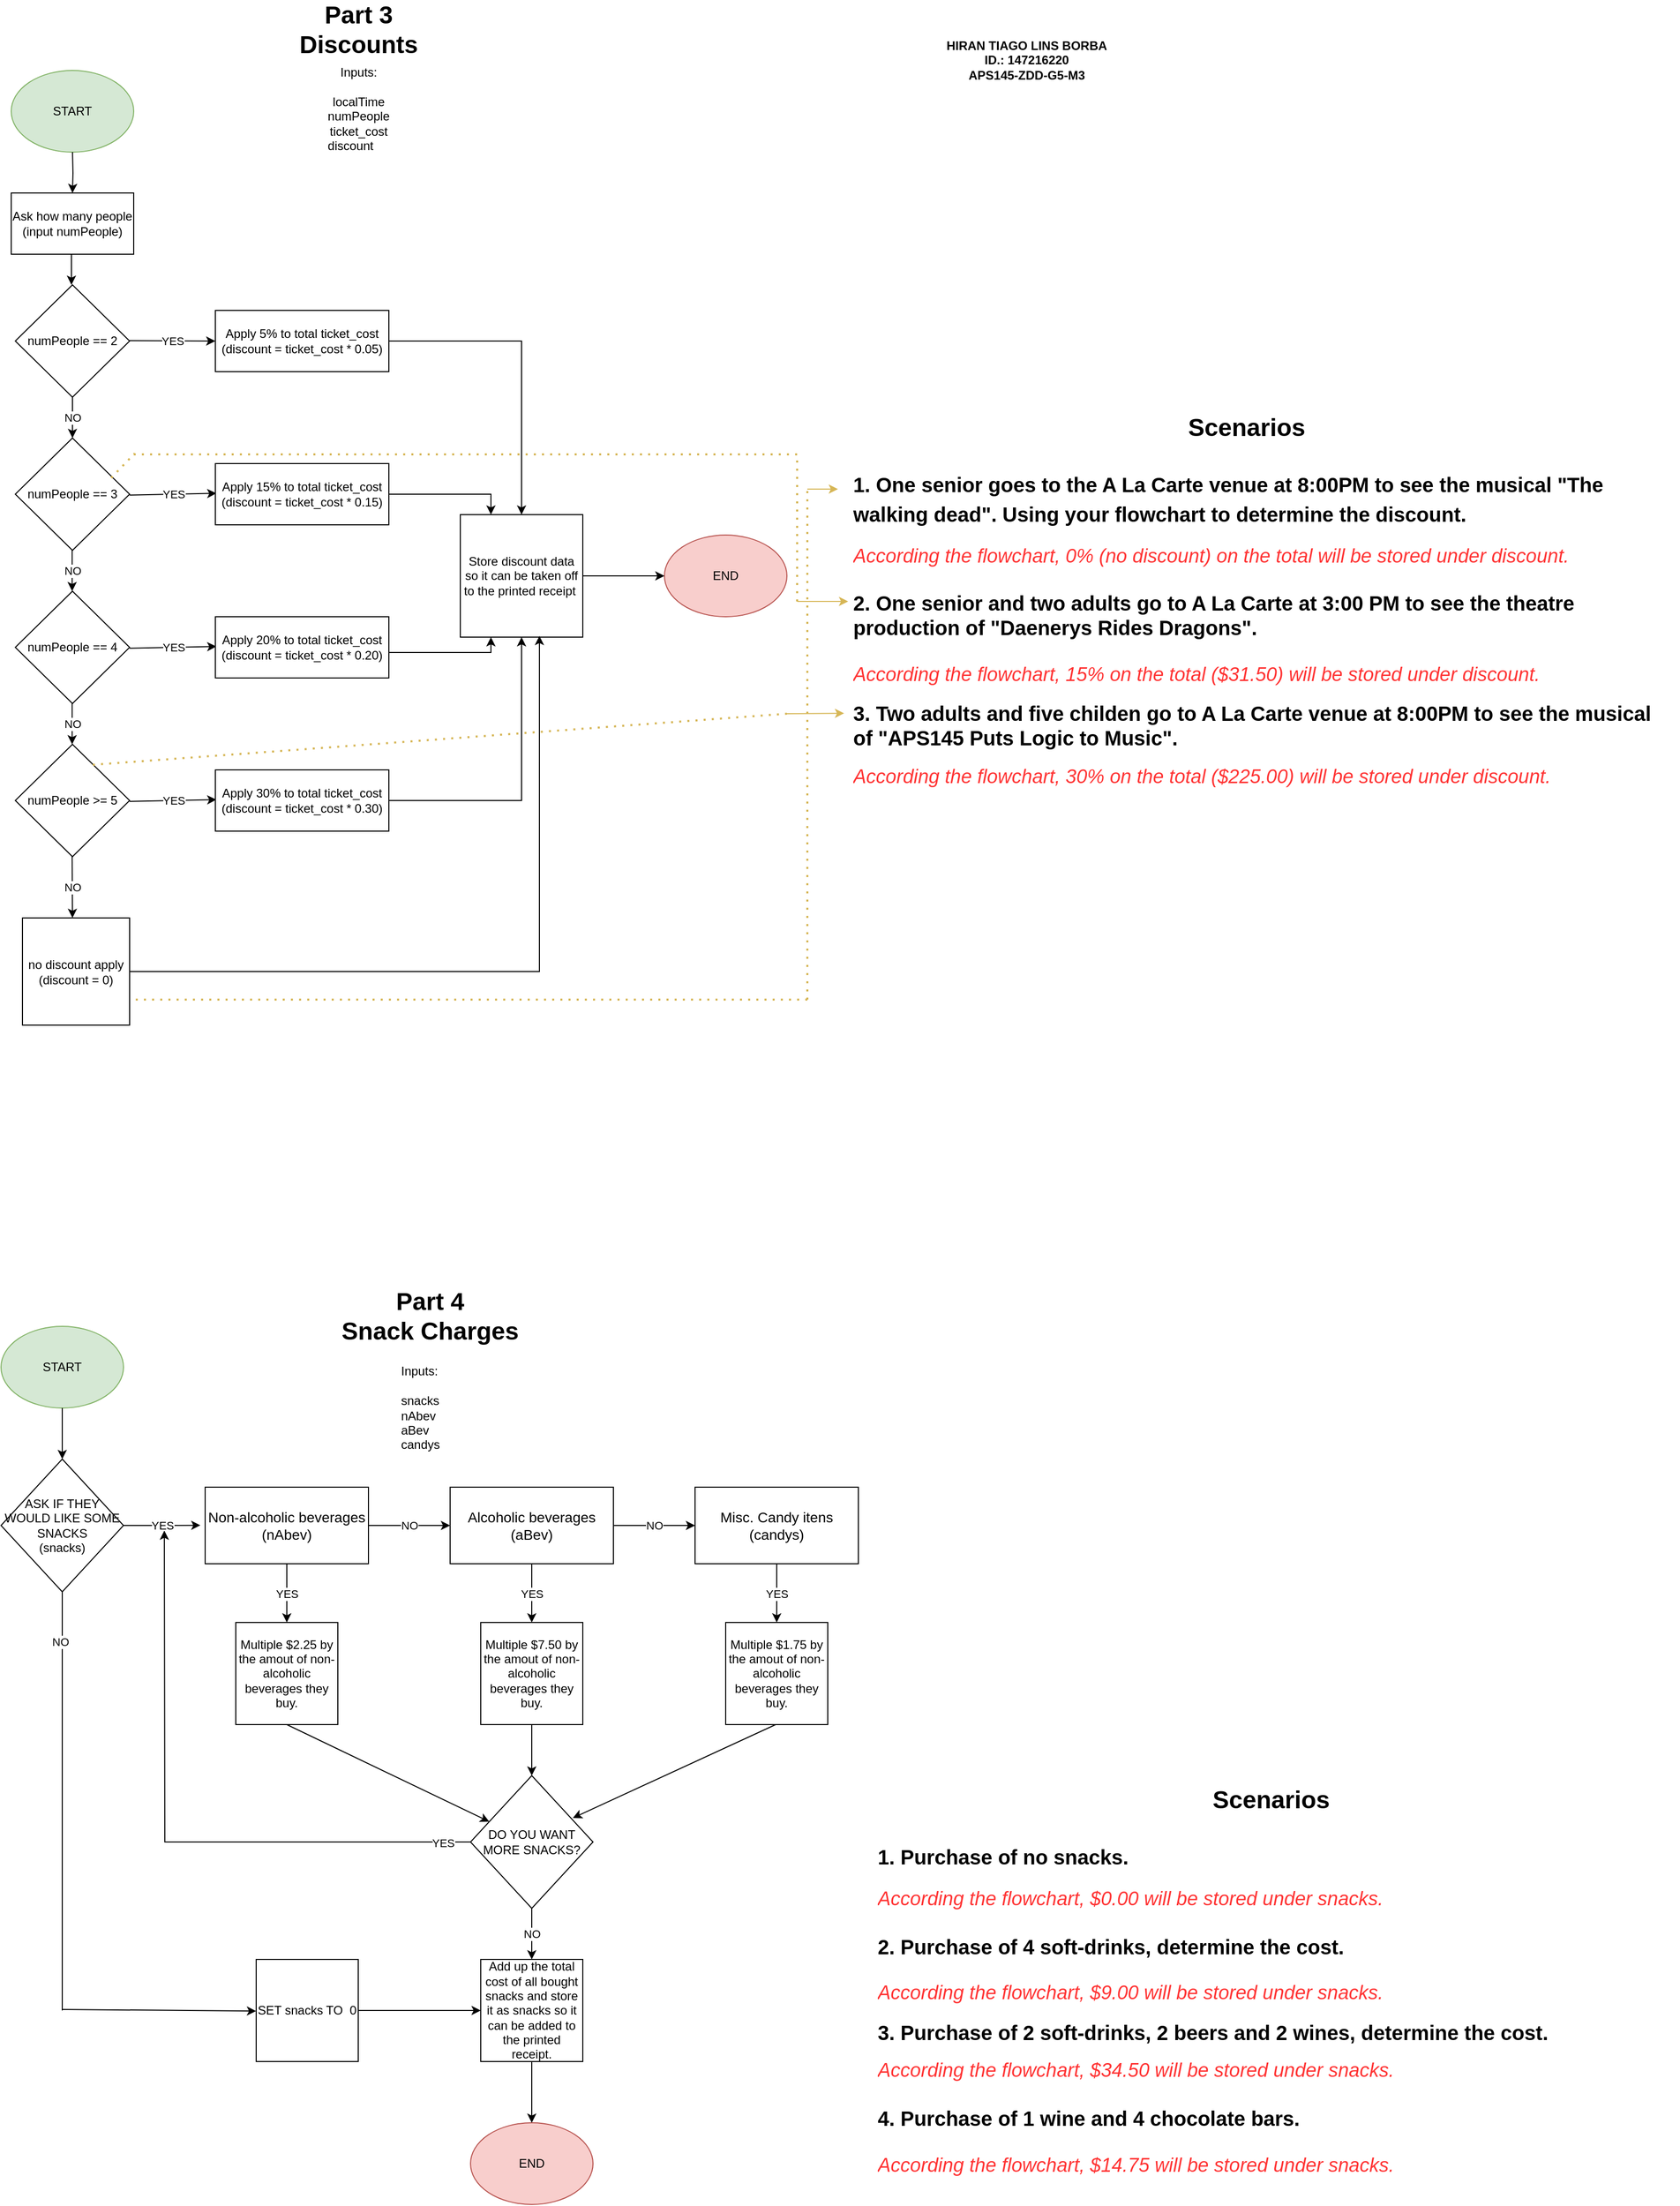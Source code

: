<mxfile version="21.4.0" type="device">
  <diagram name="Page-1" id="7goAfNgXgyfBGdVG2snB">
    <mxGraphModel dx="969" dy="679" grid="1" gridSize="10" guides="1" tooltips="1" connect="1" arrows="1" fold="1" page="1" pageScale="1" pageWidth="827" pageHeight="1169" math="0" shadow="0">
      <root>
        <mxCell id="0" />
        <mxCell id="1" parent="0" />
        <mxCell id="mHHDpfGU3PxfS-aLSx6O-90" value="" style="group" parent="1" vertex="1" connectable="0">
          <mxGeometry x="20" y="20" width="1610" height="995" as="geometry" />
        </mxCell>
        <mxCell id="mHHDpfGU3PxfS-aLSx6O-1" value="START" style="ellipse;whiteSpace=wrap;html=1;fillColor=#d5e8d4;strokeColor=#82b366;" parent="mHHDpfGU3PxfS-aLSx6O-90" vertex="1">
          <mxGeometry y="60" width="120" height="80" as="geometry" />
        </mxCell>
        <mxCell id="mHHDpfGU3PxfS-aLSx6O-64" style="edgeStyle=orthogonalEdgeStyle;rounded=0;orthogonalLoop=1;jettySize=auto;html=1;" parent="mHHDpfGU3PxfS-aLSx6O-90" edge="1">
          <mxGeometry relative="1" as="geometry">
            <mxPoint x="60" y="180" as="targetPoint" />
            <mxPoint x="60.048" y="140" as="sourcePoint" />
          </mxGeometry>
        </mxCell>
        <mxCell id="mHHDpfGU3PxfS-aLSx6O-5" value="Ask how many people (input numPeople)" style="rounded=0;whiteSpace=wrap;html=1;" parent="mHHDpfGU3PxfS-aLSx6O-90" vertex="1">
          <mxGeometry y="180" width="120" height="60" as="geometry" />
        </mxCell>
        <mxCell id="mHHDpfGU3PxfS-aLSx6O-6" value="numPeople == 2" style="rhombus;whiteSpace=wrap;html=1;" parent="mHHDpfGU3PxfS-aLSx6O-90" vertex="1">
          <mxGeometry x="4" y="270" width="112" height="110" as="geometry" />
        </mxCell>
        <mxCell id="mHHDpfGU3PxfS-aLSx6O-9" value="numPeople == 3" style="rhombus;whiteSpace=wrap;html=1;" parent="mHHDpfGU3PxfS-aLSx6O-90" vertex="1">
          <mxGeometry x="4" y="420" width="112" height="110" as="geometry" />
        </mxCell>
        <mxCell id="mHHDpfGU3PxfS-aLSx6O-11" value="numPeople == 4" style="rhombus;whiteSpace=wrap;html=1;" parent="mHHDpfGU3PxfS-aLSx6O-90" vertex="1">
          <mxGeometry x="4" y="570" width="112" height="110" as="geometry" />
        </mxCell>
        <mxCell id="mHHDpfGU3PxfS-aLSx6O-13" value="numPeople &amp;gt;= 5" style="rhombus;whiteSpace=wrap;html=1;" parent="mHHDpfGU3PxfS-aLSx6O-90" vertex="1">
          <mxGeometry x="4" y="720" width="112" height="110" as="geometry" />
        </mxCell>
        <mxCell id="mHHDpfGU3PxfS-aLSx6O-18" value="" style="endArrow=classic;html=1;rounded=0;" parent="mHHDpfGU3PxfS-aLSx6O-90" edge="1">
          <mxGeometry width="50" height="50" relative="1" as="geometry">
            <mxPoint x="59" y="240" as="sourcePoint" />
            <mxPoint x="59" y="270" as="targetPoint" />
          </mxGeometry>
        </mxCell>
        <mxCell id="mHHDpfGU3PxfS-aLSx6O-21" value="" style="endArrow=classic;html=1;rounded=0;" parent="mHHDpfGU3PxfS-aLSx6O-90" edge="1">
          <mxGeometry relative="1" as="geometry">
            <mxPoint x="116" y="324.66" as="sourcePoint" />
            <mxPoint x="200" y="325" as="targetPoint" />
          </mxGeometry>
        </mxCell>
        <mxCell id="mHHDpfGU3PxfS-aLSx6O-22" value="YES" style="edgeLabel;resizable=0;html=1;align=center;verticalAlign=middle;" parent="mHHDpfGU3PxfS-aLSx6O-21" connectable="0" vertex="1">
          <mxGeometry relative="1" as="geometry" />
        </mxCell>
        <mxCell id="mHHDpfGU3PxfS-aLSx6O-23" value="" style="endArrow=classic;html=1;rounded=0;entryX=-0.043;entryY=0.458;entryDx=0;entryDy=0;entryPerimeter=0;" parent="mHHDpfGU3PxfS-aLSx6O-90" edge="1">
          <mxGeometry relative="1" as="geometry">
            <mxPoint x="116" y="475.83" as="sourcePoint" />
            <mxPoint x="201" y="474.17" as="targetPoint" />
          </mxGeometry>
        </mxCell>
        <mxCell id="mHHDpfGU3PxfS-aLSx6O-24" value="YES" style="edgeLabel;resizable=0;html=1;align=center;verticalAlign=middle;" parent="mHHDpfGU3PxfS-aLSx6O-23" connectable="0" vertex="1">
          <mxGeometry relative="1" as="geometry" />
        </mxCell>
        <mxCell id="mHHDpfGU3PxfS-aLSx6O-25" value="" style="endArrow=classic;html=1;rounded=0;entryX=-0.043;entryY=0.458;entryDx=0;entryDy=0;entryPerimeter=0;" parent="mHHDpfGU3PxfS-aLSx6O-90" edge="1">
          <mxGeometry relative="1" as="geometry">
            <mxPoint x="116" y="625.83" as="sourcePoint" />
            <mxPoint x="201" y="624.17" as="targetPoint" />
          </mxGeometry>
        </mxCell>
        <mxCell id="mHHDpfGU3PxfS-aLSx6O-26" value="YES" style="edgeLabel;resizable=0;html=1;align=center;verticalAlign=middle;" parent="mHHDpfGU3PxfS-aLSx6O-25" connectable="0" vertex="1">
          <mxGeometry relative="1" as="geometry" />
        </mxCell>
        <mxCell id="mHHDpfGU3PxfS-aLSx6O-27" value="" style="endArrow=classic;html=1;rounded=0;entryX=-0.043;entryY=0.458;entryDx=0;entryDy=0;entryPerimeter=0;" parent="mHHDpfGU3PxfS-aLSx6O-90" edge="1">
          <mxGeometry relative="1" as="geometry">
            <mxPoint x="116" y="775.83" as="sourcePoint" />
            <mxPoint x="201" y="774.17" as="targetPoint" />
          </mxGeometry>
        </mxCell>
        <mxCell id="mHHDpfGU3PxfS-aLSx6O-28" value="YES" style="edgeLabel;resizable=0;html=1;align=center;verticalAlign=middle;" parent="mHHDpfGU3PxfS-aLSx6O-27" connectable="0" vertex="1">
          <mxGeometry relative="1" as="geometry" />
        </mxCell>
        <mxCell id="mHHDpfGU3PxfS-aLSx6O-29" value="" style="endArrow=classic;html=1;rounded=0;exitX=0.5;exitY=1;exitDx=0;exitDy=0;entryX=0.5;entryY=0;entryDx=0;entryDy=0;" parent="mHHDpfGU3PxfS-aLSx6O-90" source="mHHDpfGU3PxfS-aLSx6O-6" target="mHHDpfGU3PxfS-aLSx6O-9" edge="1">
          <mxGeometry relative="1" as="geometry">
            <mxPoint x="60" y="390" as="sourcePoint" />
            <mxPoint x="66" y="410" as="targetPoint" />
          </mxGeometry>
        </mxCell>
        <mxCell id="mHHDpfGU3PxfS-aLSx6O-30" value="NO" style="edgeLabel;resizable=0;html=1;align=center;verticalAlign=middle;" parent="mHHDpfGU3PxfS-aLSx6O-29" connectable="0" vertex="1">
          <mxGeometry relative="1" as="geometry" />
        </mxCell>
        <mxCell id="mHHDpfGU3PxfS-aLSx6O-31" value="" style="endArrow=classic;html=1;rounded=0;exitX=0.5;exitY=1;exitDx=0;exitDy=0;entryX=0.5;entryY=0;entryDx=0;entryDy=0;" parent="mHHDpfGU3PxfS-aLSx6O-90" edge="1">
          <mxGeometry relative="1" as="geometry">
            <mxPoint x="59.68" y="530" as="sourcePoint" />
            <mxPoint x="59.68" y="570" as="targetPoint" />
          </mxGeometry>
        </mxCell>
        <mxCell id="mHHDpfGU3PxfS-aLSx6O-32" value="NO" style="edgeLabel;resizable=0;html=1;align=center;verticalAlign=middle;" parent="mHHDpfGU3PxfS-aLSx6O-31" connectable="0" vertex="1">
          <mxGeometry relative="1" as="geometry" />
        </mxCell>
        <mxCell id="mHHDpfGU3PxfS-aLSx6O-33" value="" style="endArrow=classic;html=1;rounded=0;exitX=0.5;exitY=1;exitDx=0;exitDy=0;entryX=0.5;entryY=0;entryDx=0;entryDy=0;" parent="mHHDpfGU3PxfS-aLSx6O-90" edge="1">
          <mxGeometry relative="1" as="geometry">
            <mxPoint x="59.68" y="680" as="sourcePoint" />
            <mxPoint x="59.68" y="720" as="targetPoint" />
          </mxGeometry>
        </mxCell>
        <mxCell id="mHHDpfGU3PxfS-aLSx6O-34" value="NO" style="edgeLabel;resizable=0;html=1;align=center;verticalAlign=middle;" parent="mHHDpfGU3PxfS-aLSx6O-33" connectable="0" vertex="1">
          <mxGeometry relative="1" as="geometry" />
        </mxCell>
        <mxCell id="mHHDpfGU3PxfS-aLSx6O-35" value="" style="endArrow=classic;html=1;rounded=0;exitX=0.5;exitY=1;exitDx=0;exitDy=0;" parent="mHHDpfGU3PxfS-aLSx6O-90" edge="1">
          <mxGeometry relative="1" as="geometry">
            <mxPoint x="59.68" y="830" as="sourcePoint" />
            <mxPoint x="60" y="890" as="targetPoint" />
          </mxGeometry>
        </mxCell>
        <mxCell id="mHHDpfGU3PxfS-aLSx6O-36" value="NO" style="edgeLabel;resizable=0;html=1;align=center;verticalAlign=middle;" parent="mHHDpfGU3PxfS-aLSx6O-35" connectable="0" vertex="1">
          <mxGeometry relative="1" as="geometry" />
        </mxCell>
        <mxCell id="mHHDpfGU3PxfS-aLSx6O-37" value="no discount apply&lt;br&gt;(discount = 0)" style="whiteSpace=wrap;html=1;aspect=fixed;" parent="mHHDpfGU3PxfS-aLSx6O-90" vertex="1">
          <mxGeometry x="11" y="890" width="105" height="105" as="geometry" />
        </mxCell>
        <mxCell id="mHHDpfGU3PxfS-aLSx6O-41" value="END" style="ellipse;whiteSpace=wrap;html=1;fillColor=#f8cecc;strokeColor=#b85450;" parent="mHHDpfGU3PxfS-aLSx6O-90" vertex="1">
          <mxGeometry x="640" y="515" width="120" height="80" as="geometry" />
        </mxCell>
        <mxCell id="mHHDpfGU3PxfS-aLSx6O-42" value="Apply 5% to total ticket_cost &lt;br&gt;(discount =&amp;nbsp;ticket_cost * 0.05)" style="rounded=0;whiteSpace=wrap;html=1;" parent="mHHDpfGU3PxfS-aLSx6O-90" vertex="1">
          <mxGeometry x="200" y="295" width="170" height="60" as="geometry" />
        </mxCell>
        <mxCell id="mHHDpfGU3PxfS-aLSx6O-45" value="Apply 15% to total ticket_cost (discount =&amp;nbsp;ticket_cost * 0.15)" style="rounded=0;whiteSpace=wrap;html=1;" parent="mHHDpfGU3PxfS-aLSx6O-90" vertex="1">
          <mxGeometry x="200" y="445" width="170" height="60" as="geometry" />
        </mxCell>
        <mxCell id="mHHDpfGU3PxfS-aLSx6O-46" value="Apply 20% to total ticket_cost (discount = ticket_cost * 0.20)" style="rounded=0;whiteSpace=wrap;html=1;" parent="mHHDpfGU3PxfS-aLSx6O-90" vertex="1">
          <mxGeometry x="200" y="595" width="170" height="60" as="geometry" />
        </mxCell>
        <mxCell id="mHHDpfGU3PxfS-aLSx6O-47" value="Apply 30% to total ticket_cost (discount = ticket_cost * 0.30)" style="rounded=0;whiteSpace=wrap;html=1;" parent="mHHDpfGU3PxfS-aLSx6O-90" vertex="1">
          <mxGeometry x="200" y="745" width="170" height="60" as="geometry" />
        </mxCell>
        <mxCell id="mHHDpfGU3PxfS-aLSx6O-54" style="edgeStyle=orthogonalEdgeStyle;rounded=0;orthogonalLoop=1;jettySize=auto;html=1;entryX=0;entryY=0.5;entryDx=0;entryDy=0;" parent="mHHDpfGU3PxfS-aLSx6O-90" source="mHHDpfGU3PxfS-aLSx6O-48" target="mHHDpfGU3PxfS-aLSx6O-41" edge="1">
          <mxGeometry relative="1" as="geometry" />
        </mxCell>
        <mxCell id="mHHDpfGU3PxfS-aLSx6O-48" value="Store discount data so it can be taken off to the printed receipt&amp;nbsp;" style="whiteSpace=wrap;html=1;aspect=fixed;" parent="mHHDpfGU3PxfS-aLSx6O-90" vertex="1">
          <mxGeometry x="440" y="495" width="120" height="120" as="geometry" />
        </mxCell>
        <mxCell id="mHHDpfGU3PxfS-aLSx6O-55" style="edgeStyle=orthogonalEdgeStyle;rounded=0;orthogonalLoop=1;jettySize=auto;html=1;entryX=0.646;entryY=0.99;entryDx=0;entryDy=0;entryPerimeter=0;" parent="mHHDpfGU3PxfS-aLSx6O-90" source="mHHDpfGU3PxfS-aLSx6O-37" target="mHHDpfGU3PxfS-aLSx6O-48" edge="1">
          <mxGeometry relative="1" as="geometry" />
        </mxCell>
        <mxCell id="mHHDpfGU3PxfS-aLSx6O-50" style="edgeStyle=orthogonalEdgeStyle;rounded=0;orthogonalLoop=1;jettySize=auto;html=1;exitX=1;exitY=0.5;exitDx=0;exitDy=0;entryX=0.5;entryY=0;entryDx=0;entryDy=0;" parent="mHHDpfGU3PxfS-aLSx6O-90" source="mHHDpfGU3PxfS-aLSx6O-42" target="mHHDpfGU3PxfS-aLSx6O-48" edge="1">
          <mxGeometry relative="1" as="geometry" />
        </mxCell>
        <mxCell id="mHHDpfGU3PxfS-aLSx6O-51" style="edgeStyle=orthogonalEdgeStyle;rounded=0;orthogonalLoop=1;jettySize=auto;html=1;entryX=0.25;entryY=0;entryDx=0;entryDy=0;" parent="mHHDpfGU3PxfS-aLSx6O-90" source="mHHDpfGU3PxfS-aLSx6O-45" target="mHHDpfGU3PxfS-aLSx6O-48" edge="1">
          <mxGeometry relative="1" as="geometry" />
        </mxCell>
        <mxCell id="mHHDpfGU3PxfS-aLSx6O-52" style="edgeStyle=orthogonalEdgeStyle;rounded=0;orthogonalLoop=1;jettySize=auto;html=1;entryX=0.25;entryY=1;entryDx=0;entryDy=0;" parent="mHHDpfGU3PxfS-aLSx6O-90" source="mHHDpfGU3PxfS-aLSx6O-46" target="mHHDpfGU3PxfS-aLSx6O-48" edge="1">
          <mxGeometry relative="1" as="geometry">
            <Array as="points">
              <mxPoint x="470" y="630" />
            </Array>
          </mxGeometry>
        </mxCell>
        <mxCell id="mHHDpfGU3PxfS-aLSx6O-53" style="edgeStyle=orthogonalEdgeStyle;rounded=0;orthogonalLoop=1;jettySize=auto;html=1;entryX=0.5;entryY=1;entryDx=0;entryDy=0;" parent="mHHDpfGU3PxfS-aLSx6O-90" source="mHHDpfGU3PxfS-aLSx6O-47" target="mHHDpfGU3PxfS-aLSx6O-48" edge="1">
          <mxGeometry relative="1" as="geometry" />
        </mxCell>
        <mxCell id="mHHDpfGU3PxfS-aLSx6O-61" value="" style="group" parent="mHHDpfGU3PxfS-aLSx6O-90" vertex="1" connectable="0">
          <mxGeometry x="290" width="100" height="160" as="geometry" />
        </mxCell>
        <mxCell id="mHHDpfGU3PxfS-aLSx6O-56" value="Inputs:&lt;br&gt;&lt;br&gt;localTime&lt;br&gt;numPeople&lt;br&gt;ticket_cost&lt;br&gt;&lt;div style=&quot;text-align: left;&quot;&gt;&lt;span style=&quot;background-color: initial;&quot;&gt;discount&lt;/span&gt;&lt;/div&gt;&lt;div style=&quot;text-align: left;&quot;&gt;&lt;span style=&quot;background-color: initial;&quot;&gt;&lt;br&gt;&lt;/span&gt;&lt;/div&gt;" style="text;html=1;align=center;verticalAlign=middle;resizable=0;points=[];autosize=1;strokeColor=none;fillColor=none;" parent="mHHDpfGU3PxfS-aLSx6O-61" vertex="1">
          <mxGeometry x="10" y="50" width="80" height="110" as="geometry" />
        </mxCell>
        <mxCell id="mHHDpfGU3PxfS-aLSx6O-57" value="Part 3&lt;br&gt;Discounts" style="text;strokeColor=none;fillColor=none;html=1;fontSize=24;fontStyle=1;verticalAlign=middle;align=center;" parent="mHHDpfGU3PxfS-aLSx6O-61" vertex="1">
          <mxGeometry width="100" height="40" as="geometry" />
        </mxCell>
        <mxCell id="mHHDpfGU3PxfS-aLSx6O-75" value="" style="group" parent="mHHDpfGU3PxfS-aLSx6O-90" vertex="1" connectable="0">
          <mxGeometry x="820" y="390" width="790" height="400" as="geometry" />
        </mxCell>
        <mxCell id="mHHDpfGU3PxfS-aLSx6O-69" value="Scenarios" style="text;strokeColor=none;fillColor=none;html=1;fontSize=24;fontStyle=1;verticalAlign=middle;align=center;" parent="mHHDpfGU3PxfS-aLSx6O-75" vertex="1">
          <mxGeometry x="340" width="100" height="40" as="geometry" />
        </mxCell>
        <mxCell id="mHHDpfGU3PxfS-aLSx6O-72" value="&lt;h1&gt;&lt;font style=&quot;font-size: 20px;&quot;&gt;1. One senior goes to the A La Carte venue at 8:00PM to see the musical &quot;The walking dead&quot;. Using your flowchart to determine the discount.&lt;/font&gt;&lt;br&gt;&lt;/h1&gt;&lt;div&gt;&lt;font color=&quot;#ff3333&quot; style=&quot;font-size: 19px;&quot;&gt;&lt;i&gt;According the flowchart, 0% (no discount) on the total will be stored under discount.&lt;/i&gt;&lt;/font&gt;&lt;/div&gt;&lt;div&gt;&lt;i style=&quot;font-size: 19px; color: rgb(255, 51, 51); background-color: initial;&quot;&gt;&amp;nbsp;&lt;/i&gt;&lt;br&gt;&lt;/div&gt;&lt;font style=&quot;font-size: 20px;&quot;&gt;&lt;b&gt;2. One senior and two adults go to A La Carte at 3:00 PM to see the theatre production of &quot;Daenerys Rides Dragons&quot;.&lt;/b&gt;&lt;/font&gt;&lt;br&gt;&lt;i style=&quot;border-color: var(--border-color); color: rgb(255, 51, 51); font-size: 19px;&quot;&gt;&lt;br&gt;According the flowchart, 15% on the total ($31.50) will be stored under discount.&lt;br&gt;&lt;/i&gt;&lt;br&gt;&lt;b&gt;&lt;font style=&quot;font-size: 20px;&quot;&gt;3. Two adults and five childen go to A La Carte venue at 8:00PM to see the musical of &quot;APS145 Puts Logic to Music&quot;.&lt;/font&gt;&lt;/b&gt;&lt;br&gt;&lt;br&gt;&lt;i style=&quot;border-color: var(--border-color); color: rgb(255, 51, 51); font-size: 19px;&quot;&gt;According the flowchart, 30% on the total ($225.00) will be stored under discount.&lt;/i&gt;" style="text;html=1;strokeColor=none;fillColor=none;spacing=5;spacingTop=-20;whiteSpace=wrap;overflow=hidden;rounded=0;" parent="mHHDpfGU3PxfS-aLSx6O-75" vertex="1">
          <mxGeometry y="55" width="790" height="345" as="geometry" />
        </mxCell>
        <mxCell id="mHHDpfGU3PxfS-aLSx6O-81" value="" style="endArrow=none;dashed=1;html=1;dashPattern=1 3;strokeWidth=2;rounded=0;fillColor=#fff2cc;strokeColor=#d6b656;" parent="mHHDpfGU3PxfS-aLSx6O-90" edge="1">
          <mxGeometry width="50" height="50" relative="1" as="geometry">
            <mxPoint x="780" y="970" as="sourcePoint" />
            <mxPoint x="120" y="970" as="targetPoint" />
          </mxGeometry>
        </mxCell>
        <mxCell id="mHHDpfGU3PxfS-aLSx6O-82" value="" style="endArrow=none;dashed=1;html=1;dashPattern=1 3;strokeWidth=2;rounded=0;fillColor=#fff2cc;strokeColor=#d6b656;" parent="mHHDpfGU3PxfS-aLSx6O-90" edge="1">
          <mxGeometry width="50" height="50" relative="1" as="geometry">
            <mxPoint x="780" y="970" as="sourcePoint" />
            <mxPoint x="780" y="470" as="targetPoint" />
          </mxGeometry>
        </mxCell>
        <mxCell id="mHHDpfGU3PxfS-aLSx6O-83" value="" style="endArrow=classic;html=1;rounded=0;fillColor=#fff2cc;strokeColor=#d6b656;" parent="mHHDpfGU3PxfS-aLSx6O-90" edge="1">
          <mxGeometry width="50" height="50" relative="1" as="geometry">
            <mxPoint x="780" y="470" as="sourcePoint" />
            <mxPoint x="810" y="470" as="targetPoint" />
          </mxGeometry>
        </mxCell>
        <mxCell id="mHHDpfGU3PxfS-aLSx6O-84" value="" style="endArrow=none;dashed=1;html=1;dashPattern=1 3;strokeWidth=2;rounded=0;fillColor=#fff2cc;strokeColor=#d6b656;" parent="mHHDpfGU3PxfS-aLSx6O-90" edge="1">
          <mxGeometry width="50" height="50" relative="1" as="geometry">
            <mxPoint x="120" y="436" as="sourcePoint" />
            <mxPoint x="770" y="436" as="targetPoint" />
          </mxGeometry>
        </mxCell>
        <mxCell id="mHHDpfGU3PxfS-aLSx6O-85" value="" style="endArrow=none;dashed=1;html=1;dashPattern=1 3;strokeWidth=2;rounded=0;fillColor=#fff2cc;strokeColor=#d6b656;" parent="mHHDpfGU3PxfS-aLSx6O-90" edge="1">
          <mxGeometry width="50" height="50" relative="1" as="geometry">
            <mxPoint x="770" y="580" as="sourcePoint" />
            <mxPoint x="770" y="440" as="targetPoint" />
          </mxGeometry>
        </mxCell>
        <mxCell id="mHHDpfGU3PxfS-aLSx6O-86" value="" style="endArrow=classic;html=1;rounded=0;fillColor=#fff2cc;strokeColor=#d6b656;" parent="mHHDpfGU3PxfS-aLSx6O-90" edge="1">
          <mxGeometry width="50" height="50" relative="1" as="geometry">
            <mxPoint x="770" y="580" as="sourcePoint" />
            <mxPoint x="820" y="580" as="targetPoint" />
          </mxGeometry>
        </mxCell>
        <mxCell id="mHHDpfGU3PxfS-aLSx6O-87" value="" style="endArrow=none;dashed=1;html=1;dashPattern=1 3;strokeWidth=2;rounded=0;fillColor=#fff2cc;strokeColor=#d6b656;" parent="mHHDpfGU3PxfS-aLSx6O-90" edge="1">
          <mxGeometry width="50" height="50" relative="1" as="geometry">
            <mxPoint x="98" y="459" as="sourcePoint" />
            <mxPoint x="121" y="435" as="targetPoint" />
          </mxGeometry>
        </mxCell>
        <mxCell id="mHHDpfGU3PxfS-aLSx6O-88" value="" style="endArrow=none;dashed=1;html=1;dashPattern=1 3;strokeWidth=2;rounded=0;fillColor=#fff2cc;strokeColor=#d6b656;" parent="mHHDpfGU3PxfS-aLSx6O-90" edge="1">
          <mxGeometry width="50" height="50" relative="1" as="geometry">
            <mxPoint x="80" y="740" as="sourcePoint" />
            <mxPoint x="760" y="690" as="targetPoint" />
          </mxGeometry>
        </mxCell>
        <mxCell id="mHHDpfGU3PxfS-aLSx6O-89" value="" style="endArrow=classic;html=1;rounded=0;fillColor=#fff2cc;strokeColor=#d6b656;entryX=-0.005;entryY=0.709;entryDx=0;entryDy=0;entryPerimeter=0;" parent="mHHDpfGU3PxfS-aLSx6O-90" target="mHHDpfGU3PxfS-aLSx6O-72" edge="1">
          <mxGeometry width="50" height="50" relative="1" as="geometry">
            <mxPoint x="760" y="690" as="sourcePoint" />
            <mxPoint x="810" y="690" as="targetPoint" />
          </mxGeometry>
        </mxCell>
        <mxCell id="mHHDpfGU3PxfS-aLSx6O-139" value="HIRAN TIAGO LINS BORBA&lt;br&gt;ID.: 147216220&lt;br&gt;APS145-ZDD-G5-M3" style="text;html=1;strokeColor=none;fillColor=none;align=center;verticalAlign=middle;whiteSpace=wrap;rounded=0;fontStyle=1" parent="mHHDpfGU3PxfS-aLSx6O-90" vertex="1">
          <mxGeometry x="850" y="30" width="290" height="40" as="geometry" />
        </mxCell>
        <mxCell id="mHHDpfGU3PxfS-aLSx6O-131" value="" style="group" parent="1" vertex="1" connectable="0">
          <mxGeometry x="380" y="1280" width="100" height="160" as="geometry" />
        </mxCell>
        <mxCell id="mHHDpfGU3PxfS-aLSx6O-91" value="Part 4&lt;br&gt;Snack Charges" style="text;strokeColor=none;fillColor=none;html=1;fontSize=24;fontStyle=1;verticalAlign=middle;align=center;" parent="mHHDpfGU3PxfS-aLSx6O-131" vertex="1">
          <mxGeometry width="100" height="40" as="geometry" />
        </mxCell>
        <mxCell id="mHHDpfGU3PxfS-aLSx6O-92" value="Inputs:&lt;br&gt;&lt;br&gt;snacks&lt;br&gt;nAbev&lt;br&gt;aBev&lt;br&gt;candys" style="text;html=1;align=left;verticalAlign=middle;resizable=0;points=[];autosize=1;strokeColor=none;fillColor=none;" parent="mHHDpfGU3PxfS-aLSx6O-131" vertex="1">
          <mxGeometry x="20" y="60" width="60" height="100" as="geometry" />
        </mxCell>
        <mxCell id="mHHDpfGU3PxfS-aLSx6O-132" value="" style="group" parent="1" vertex="1" connectable="0">
          <mxGeometry x="10" y="1310" width="840" height="860" as="geometry" />
        </mxCell>
        <mxCell id="mHHDpfGU3PxfS-aLSx6O-93" value="START" style="ellipse;whiteSpace=wrap;html=1;fillColor=#d5e8d4;strokeColor=#82b366;" parent="mHHDpfGU3PxfS-aLSx6O-132" vertex="1">
          <mxGeometry width="120" height="80" as="geometry" />
        </mxCell>
        <mxCell id="mHHDpfGU3PxfS-aLSx6O-94" value="ASK IF THEY WOULD LIKE SOME SNACKS&lt;br&gt;(snacks)" style="rhombus;whiteSpace=wrap;html=1;" parent="mHHDpfGU3PxfS-aLSx6O-132" vertex="1">
          <mxGeometry y="130" width="120" height="130" as="geometry" />
        </mxCell>
        <mxCell id="mHHDpfGU3PxfS-aLSx6O-126" style="edgeStyle=orthogonalEdgeStyle;rounded=0;orthogonalLoop=1;jettySize=auto;html=1;" parent="mHHDpfGU3PxfS-aLSx6O-132" source="mHHDpfGU3PxfS-aLSx6O-93" target="mHHDpfGU3PxfS-aLSx6O-94" edge="1">
          <mxGeometry relative="1" as="geometry" />
        </mxCell>
        <mxCell id="mHHDpfGU3PxfS-aLSx6O-95" value="&lt;font style=&quot;font-size: 14px;&quot;&gt;Non-alcoholic beverages&lt;br&gt;(nAbev)&lt;br&gt;&lt;/font&gt;" style="rounded=0;whiteSpace=wrap;html=1;" parent="mHHDpfGU3PxfS-aLSx6O-132" vertex="1">
          <mxGeometry x="200" y="157.5" width="160" height="75" as="geometry" />
        </mxCell>
        <mxCell id="mHHDpfGU3PxfS-aLSx6O-98" value="YES" style="edgeStyle=orthogonalEdgeStyle;rounded=0;orthogonalLoop=1;jettySize=auto;html=1;entryX=-0.029;entryY=0.498;entryDx=0;entryDy=0;entryPerimeter=0;" parent="mHHDpfGU3PxfS-aLSx6O-132" source="mHHDpfGU3PxfS-aLSx6O-94" target="mHHDpfGU3PxfS-aLSx6O-95" edge="1">
          <mxGeometry relative="1" as="geometry" />
        </mxCell>
        <mxCell id="mHHDpfGU3PxfS-aLSx6O-96" value="&lt;font style=&quot;font-size: 14px;&quot;&gt;Alcoholic beverages&lt;br&gt;(aBev)&lt;br&gt;&lt;/font&gt;" style="rounded=0;whiteSpace=wrap;html=1;" parent="mHHDpfGU3PxfS-aLSx6O-132" vertex="1">
          <mxGeometry x="440" y="157.5" width="160" height="75" as="geometry" />
        </mxCell>
        <mxCell id="mHHDpfGU3PxfS-aLSx6O-100" value="NO" style="edgeStyle=orthogonalEdgeStyle;rounded=0;orthogonalLoop=1;jettySize=auto;html=1;entryX=0;entryY=0.5;entryDx=0;entryDy=0;" parent="mHHDpfGU3PxfS-aLSx6O-132" source="mHHDpfGU3PxfS-aLSx6O-95" target="mHHDpfGU3PxfS-aLSx6O-96" edge="1">
          <mxGeometry relative="1" as="geometry" />
        </mxCell>
        <mxCell id="mHHDpfGU3PxfS-aLSx6O-97" value="&lt;font style=&quot;font-size: 14px;&quot;&gt;Misc. Candy itens&lt;br&gt;(candys)&lt;br&gt;&lt;/font&gt;" style="rounded=0;whiteSpace=wrap;html=1;" parent="mHHDpfGU3PxfS-aLSx6O-132" vertex="1">
          <mxGeometry x="680" y="157.5" width="160" height="75" as="geometry" />
        </mxCell>
        <mxCell id="mHHDpfGU3PxfS-aLSx6O-101" value="NO" style="edgeStyle=orthogonalEdgeStyle;rounded=0;orthogonalLoop=1;jettySize=auto;html=1;entryX=0;entryY=0.5;entryDx=0;entryDy=0;" parent="mHHDpfGU3PxfS-aLSx6O-132" source="mHHDpfGU3PxfS-aLSx6O-96" target="mHHDpfGU3PxfS-aLSx6O-97" edge="1">
          <mxGeometry relative="1" as="geometry" />
        </mxCell>
        <mxCell id="mHHDpfGU3PxfS-aLSx6O-102" value="Multiple $2.25 by the amout of non-alcoholic beverages they buy." style="whiteSpace=wrap;html=1;aspect=fixed;" parent="mHHDpfGU3PxfS-aLSx6O-132" vertex="1">
          <mxGeometry x="230" y="290" width="100" height="100" as="geometry" />
        </mxCell>
        <mxCell id="mHHDpfGU3PxfS-aLSx6O-106" value="YES" style="edgeStyle=orthogonalEdgeStyle;rounded=0;orthogonalLoop=1;jettySize=auto;html=1;entryX=0.5;entryY=0;entryDx=0;entryDy=0;" parent="mHHDpfGU3PxfS-aLSx6O-132" source="mHHDpfGU3PxfS-aLSx6O-95" target="mHHDpfGU3PxfS-aLSx6O-102" edge="1">
          <mxGeometry relative="1" as="geometry" />
        </mxCell>
        <mxCell id="mHHDpfGU3PxfS-aLSx6O-103" value="Multiple $7.50 by the amout of non-alcoholic beverages they buy." style="whiteSpace=wrap;html=1;aspect=fixed;" parent="mHHDpfGU3PxfS-aLSx6O-132" vertex="1">
          <mxGeometry x="470" y="290" width="100" height="100" as="geometry" />
        </mxCell>
        <mxCell id="mHHDpfGU3PxfS-aLSx6O-107" value="YES" style="edgeStyle=orthogonalEdgeStyle;rounded=0;orthogonalLoop=1;jettySize=auto;html=1;entryX=0.5;entryY=0;entryDx=0;entryDy=0;" parent="mHHDpfGU3PxfS-aLSx6O-132" source="mHHDpfGU3PxfS-aLSx6O-96" target="mHHDpfGU3PxfS-aLSx6O-103" edge="1">
          <mxGeometry relative="1" as="geometry" />
        </mxCell>
        <mxCell id="mHHDpfGU3PxfS-aLSx6O-104" value="Multiple $1.75 by the amout of non-alcoholic beverages they buy." style="whiteSpace=wrap;html=1;aspect=fixed;" parent="mHHDpfGU3PxfS-aLSx6O-132" vertex="1">
          <mxGeometry x="710" y="290" width="100" height="100" as="geometry" />
        </mxCell>
        <mxCell id="mHHDpfGU3PxfS-aLSx6O-108" value="YES" style="edgeStyle=orthogonalEdgeStyle;rounded=0;orthogonalLoop=1;jettySize=auto;html=1;" parent="mHHDpfGU3PxfS-aLSx6O-132" source="mHHDpfGU3PxfS-aLSx6O-97" target="mHHDpfGU3PxfS-aLSx6O-104" edge="1">
          <mxGeometry relative="1" as="geometry" />
        </mxCell>
        <mxCell id="mHHDpfGU3PxfS-aLSx6O-113" style="edgeStyle=orthogonalEdgeStyle;rounded=0;orthogonalLoop=1;jettySize=auto;html=1;" parent="mHHDpfGU3PxfS-aLSx6O-132" source="mHHDpfGU3PxfS-aLSx6O-105" edge="1">
          <mxGeometry relative="1" as="geometry">
            <mxPoint x="160" y="200" as="targetPoint" />
          </mxGeometry>
        </mxCell>
        <mxCell id="mHHDpfGU3PxfS-aLSx6O-115" value="YES" style="edgeLabel;html=1;align=center;verticalAlign=middle;resizable=0;points=[];" parent="mHHDpfGU3PxfS-aLSx6O-113" vertex="1" connectable="0">
          <mxGeometry x="-0.91" y="1" relative="1" as="geometry">
            <mxPoint as="offset" />
          </mxGeometry>
        </mxCell>
        <mxCell id="mHHDpfGU3PxfS-aLSx6O-105" value="DO YOU WANT MORE SNACKS?" style="rhombus;whiteSpace=wrap;html=1;" parent="mHHDpfGU3PxfS-aLSx6O-132" vertex="1">
          <mxGeometry x="460" y="440" width="120" height="130" as="geometry" />
        </mxCell>
        <mxCell id="mHHDpfGU3PxfS-aLSx6O-111" style="edgeStyle=orthogonalEdgeStyle;rounded=0;orthogonalLoop=1;jettySize=auto;html=1;entryX=0.5;entryY=0;entryDx=0;entryDy=0;" parent="mHHDpfGU3PxfS-aLSx6O-132" source="mHHDpfGU3PxfS-aLSx6O-103" target="mHHDpfGU3PxfS-aLSx6O-105" edge="1">
          <mxGeometry relative="1" as="geometry" />
        </mxCell>
        <mxCell id="mHHDpfGU3PxfS-aLSx6O-110" value="" style="endArrow=classic;html=1;rounded=0;" parent="mHHDpfGU3PxfS-aLSx6O-132" target="mHHDpfGU3PxfS-aLSx6O-105" edge="1">
          <mxGeometry width="50" height="50" relative="1" as="geometry">
            <mxPoint x="280" y="390" as="sourcePoint" />
            <mxPoint x="340" y="420" as="targetPoint" />
          </mxGeometry>
        </mxCell>
        <mxCell id="mHHDpfGU3PxfS-aLSx6O-112" value="" style="endArrow=classic;html=1;rounded=0;entryX=0.836;entryY=0.319;entryDx=0;entryDy=0;entryPerimeter=0;" parent="mHHDpfGU3PxfS-aLSx6O-132" target="mHHDpfGU3PxfS-aLSx6O-105" edge="1">
          <mxGeometry width="50" height="50" relative="1" as="geometry">
            <mxPoint x="759" y="390" as="sourcePoint" />
            <mxPoint x="957" y="485" as="targetPoint" />
          </mxGeometry>
        </mxCell>
        <mxCell id="mHHDpfGU3PxfS-aLSx6O-116" value="Add up the total cost of all bought snacks and store it as snacks so it can be added to the printed receipt." style="whiteSpace=wrap;html=1;aspect=fixed;" parent="mHHDpfGU3PxfS-aLSx6O-132" vertex="1">
          <mxGeometry x="470" y="620" width="100" height="100" as="geometry" />
        </mxCell>
        <mxCell id="mHHDpfGU3PxfS-aLSx6O-117" value="NO" style="edgeStyle=orthogonalEdgeStyle;rounded=0;orthogonalLoop=1;jettySize=auto;html=1;entryX=0.5;entryY=0;entryDx=0;entryDy=0;" parent="mHHDpfGU3PxfS-aLSx6O-132" source="mHHDpfGU3PxfS-aLSx6O-105" target="mHHDpfGU3PxfS-aLSx6O-116" edge="1">
          <mxGeometry relative="1" as="geometry" />
        </mxCell>
        <mxCell id="mHHDpfGU3PxfS-aLSx6O-121" value="" style="endArrow=none;html=1;rounded=0;" parent="mHHDpfGU3PxfS-aLSx6O-132" edge="1">
          <mxGeometry width="50" height="50" relative="1" as="geometry">
            <mxPoint x="60" y="670" as="sourcePoint" />
            <mxPoint x="60" y="260" as="targetPoint" />
          </mxGeometry>
        </mxCell>
        <mxCell id="mHHDpfGU3PxfS-aLSx6O-123" value="NO" style="edgeLabel;html=1;align=center;verticalAlign=middle;resizable=0;points=[];" parent="mHHDpfGU3PxfS-aLSx6O-121" vertex="1" connectable="0">
          <mxGeometry x="0.763" y="2" relative="1" as="geometry">
            <mxPoint as="offset" />
          </mxGeometry>
        </mxCell>
        <mxCell id="mHHDpfGU3PxfS-aLSx6O-122" value="" style="endArrow=classic;html=1;rounded=0;entryX=-0.051;entryY=0.616;entryDx=0;entryDy=0;entryPerimeter=0;" parent="mHHDpfGU3PxfS-aLSx6O-132" edge="1">
          <mxGeometry width="50" height="50" relative="1" as="geometry">
            <mxPoint x="60" y="669" as="sourcePoint" />
            <mxPoint x="249.9" y="670.6" as="targetPoint" />
          </mxGeometry>
        </mxCell>
        <mxCell id="mHHDpfGU3PxfS-aLSx6O-125" value="END" style="ellipse;whiteSpace=wrap;html=1;fillColor=#f8cecc;strokeColor=#b85450;" parent="mHHDpfGU3PxfS-aLSx6O-132" vertex="1">
          <mxGeometry x="460" y="780" width="120" height="80" as="geometry" />
        </mxCell>
        <mxCell id="mHHDpfGU3PxfS-aLSx6O-127" style="edgeStyle=orthogonalEdgeStyle;rounded=0;orthogonalLoop=1;jettySize=auto;html=1;entryX=0.5;entryY=0;entryDx=0;entryDy=0;" parent="mHHDpfGU3PxfS-aLSx6O-132" source="mHHDpfGU3PxfS-aLSx6O-116" target="mHHDpfGU3PxfS-aLSx6O-125" edge="1">
          <mxGeometry relative="1" as="geometry" />
        </mxCell>
        <mxCell id="mHHDpfGU3PxfS-aLSx6O-130" style="edgeStyle=orthogonalEdgeStyle;rounded=0;orthogonalLoop=1;jettySize=auto;html=1;entryX=0;entryY=0.5;entryDx=0;entryDy=0;" parent="mHHDpfGU3PxfS-aLSx6O-132" source="mHHDpfGU3PxfS-aLSx6O-128" target="mHHDpfGU3PxfS-aLSx6O-116" edge="1">
          <mxGeometry relative="1" as="geometry" />
        </mxCell>
        <mxCell id="mHHDpfGU3PxfS-aLSx6O-128" value="SET snacks TO&amp;nbsp; 0" style="whiteSpace=wrap;html=1;aspect=fixed;" parent="mHHDpfGU3PxfS-aLSx6O-132" vertex="1">
          <mxGeometry x="250" y="620" width="100" height="100" as="geometry" />
        </mxCell>
        <mxCell id="mHHDpfGU3PxfS-aLSx6O-138" value="" style="group" parent="1" vertex="1" connectable="0">
          <mxGeometry x="864" y="1754" width="790" height="400" as="geometry" />
        </mxCell>
        <mxCell id="mHHDpfGU3PxfS-aLSx6O-136" value="Scenarios" style="text;strokeColor=none;fillColor=none;html=1;fontSize=24;fontStyle=1;verticalAlign=middle;align=center;" parent="mHHDpfGU3PxfS-aLSx6O-138" vertex="1">
          <mxGeometry x="340" width="100" height="40" as="geometry" />
        </mxCell>
        <mxCell id="mHHDpfGU3PxfS-aLSx6O-137" value="&lt;h1&gt;&lt;font style=&quot;font-size: 20px;&quot;&gt;1. Purchase of no snacks.&lt;/font&gt;&lt;br&gt;&lt;/h1&gt;&lt;div&gt;&lt;font color=&quot;#ff3333&quot; style=&quot;font-size: 19px;&quot;&gt;&lt;i&gt;According the flowchart, $0.00 will be stored under snacks.&lt;/i&gt;&lt;/font&gt;&lt;/div&gt;&lt;div&gt;&lt;i style=&quot;font-size: 19px; color: rgb(255, 51, 51); background-color: initial;&quot;&gt;&amp;nbsp;&lt;/i&gt;&lt;br&gt;&lt;/div&gt;&lt;font style=&quot;font-size: 20px;&quot;&gt;&lt;b&gt;2. Purchase of 4 soft-drinks, determine the cost.&lt;/b&gt;&lt;/font&gt;&lt;br&gt;&lt;i style=&quot;border-color: var(--border-color); color: rgb(255, 51, 51); font-size: 19px;&quot;&gt;&lt;br&gt;According the flowchart, $9.00 will be stored under snacks.&lt;br&gt;&lt;/i&gt;&lt;br&gt;&lt;b&gt;&lt;font style=&quot;font-size: 20px;&quot;&gt;3.&amp;nbsp;&lt;/font&gt;&lt;/b&gt;&lt;b style=&quot;border-color: var(--border-color); font-size: 20px;&quot;&gt;Purchase of 2 soft-drinks, 2 beers and 2 wines, determine the cost.&lt;/b&gt;&lt;br&gt;&lt;br&gt;&lt;i style=&quot;border-color: var(--border-color); color: rgb(255, 51, 51); font-size: 19px;&quot;&gt;According the flowchart, $34.50 will be stored under snacks.&lt;br&gt;&lt;br&gt;&lt;b style=&quot;border-color: var(--border-color); color: rgb(0, 0, 0); font-size: 12px; font-style: normal;&quot;&gt;&lt;font style=&quot;border-color: var(--border-color); font-size: 20px;&quot;&gt;4.&amp;nbsp;&lt;/font&gt;&lt;/b&gt;&lt;b style=&quot;border-color: var(--border-color); color: rgb(0, 0, 0); font-style: normal; font-size: 20px;&quot;&gt;Purchase of 1 wine and 4 chocolate bars.&lt;br&gt;&lt;/b&gt;&lt;br&gt;&lt;i style=&quot;border-color: var(--border-color);&quot;&gt;According the flowchart, $14.75 will be stored under snacks.&lt;br style=&quot;border-color: var(--border-color);&quot;&gt;&lt;/i&gt;&lt;br&gt;&lt;/i&gt;" style="text;html=1;strokeColor=none;fillColor=none;spacing=5;spacingTop=-20;whiteSpace=wrap;overflow=hidden;rounded=0;" parent="mHHDpfGU3PxfS-aLSx6O-138" vertex="1">
          <mxGeometry y="55" width="790" height="345" as="geometry" />
        </mxCell>
      </root>
    </mxGraphModel>
  </diagram>
</mxfile>
